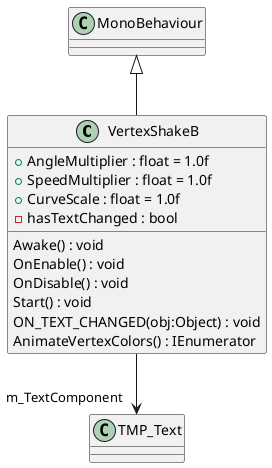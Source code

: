 @startuml
class VertexShakeB {
    + AngleMultiplier : float = 1.0f
    + SpeedMultiplier : float = 1.0f
    + CurveScale : float = 1.0f
    - hasTextChanged : bool
    Awake() : void
    OnEnable() : void
    OnDisable() : void
    Start() : void
    ON_TEXT_CHANGED(obj:Object) : void
    AnimateVertexColors() : IEnumerator
}
MonoBehaviour <|-- VertexShakeB
VertexShakeB --> "m_TextComponent" TMP_Text
@enduml
